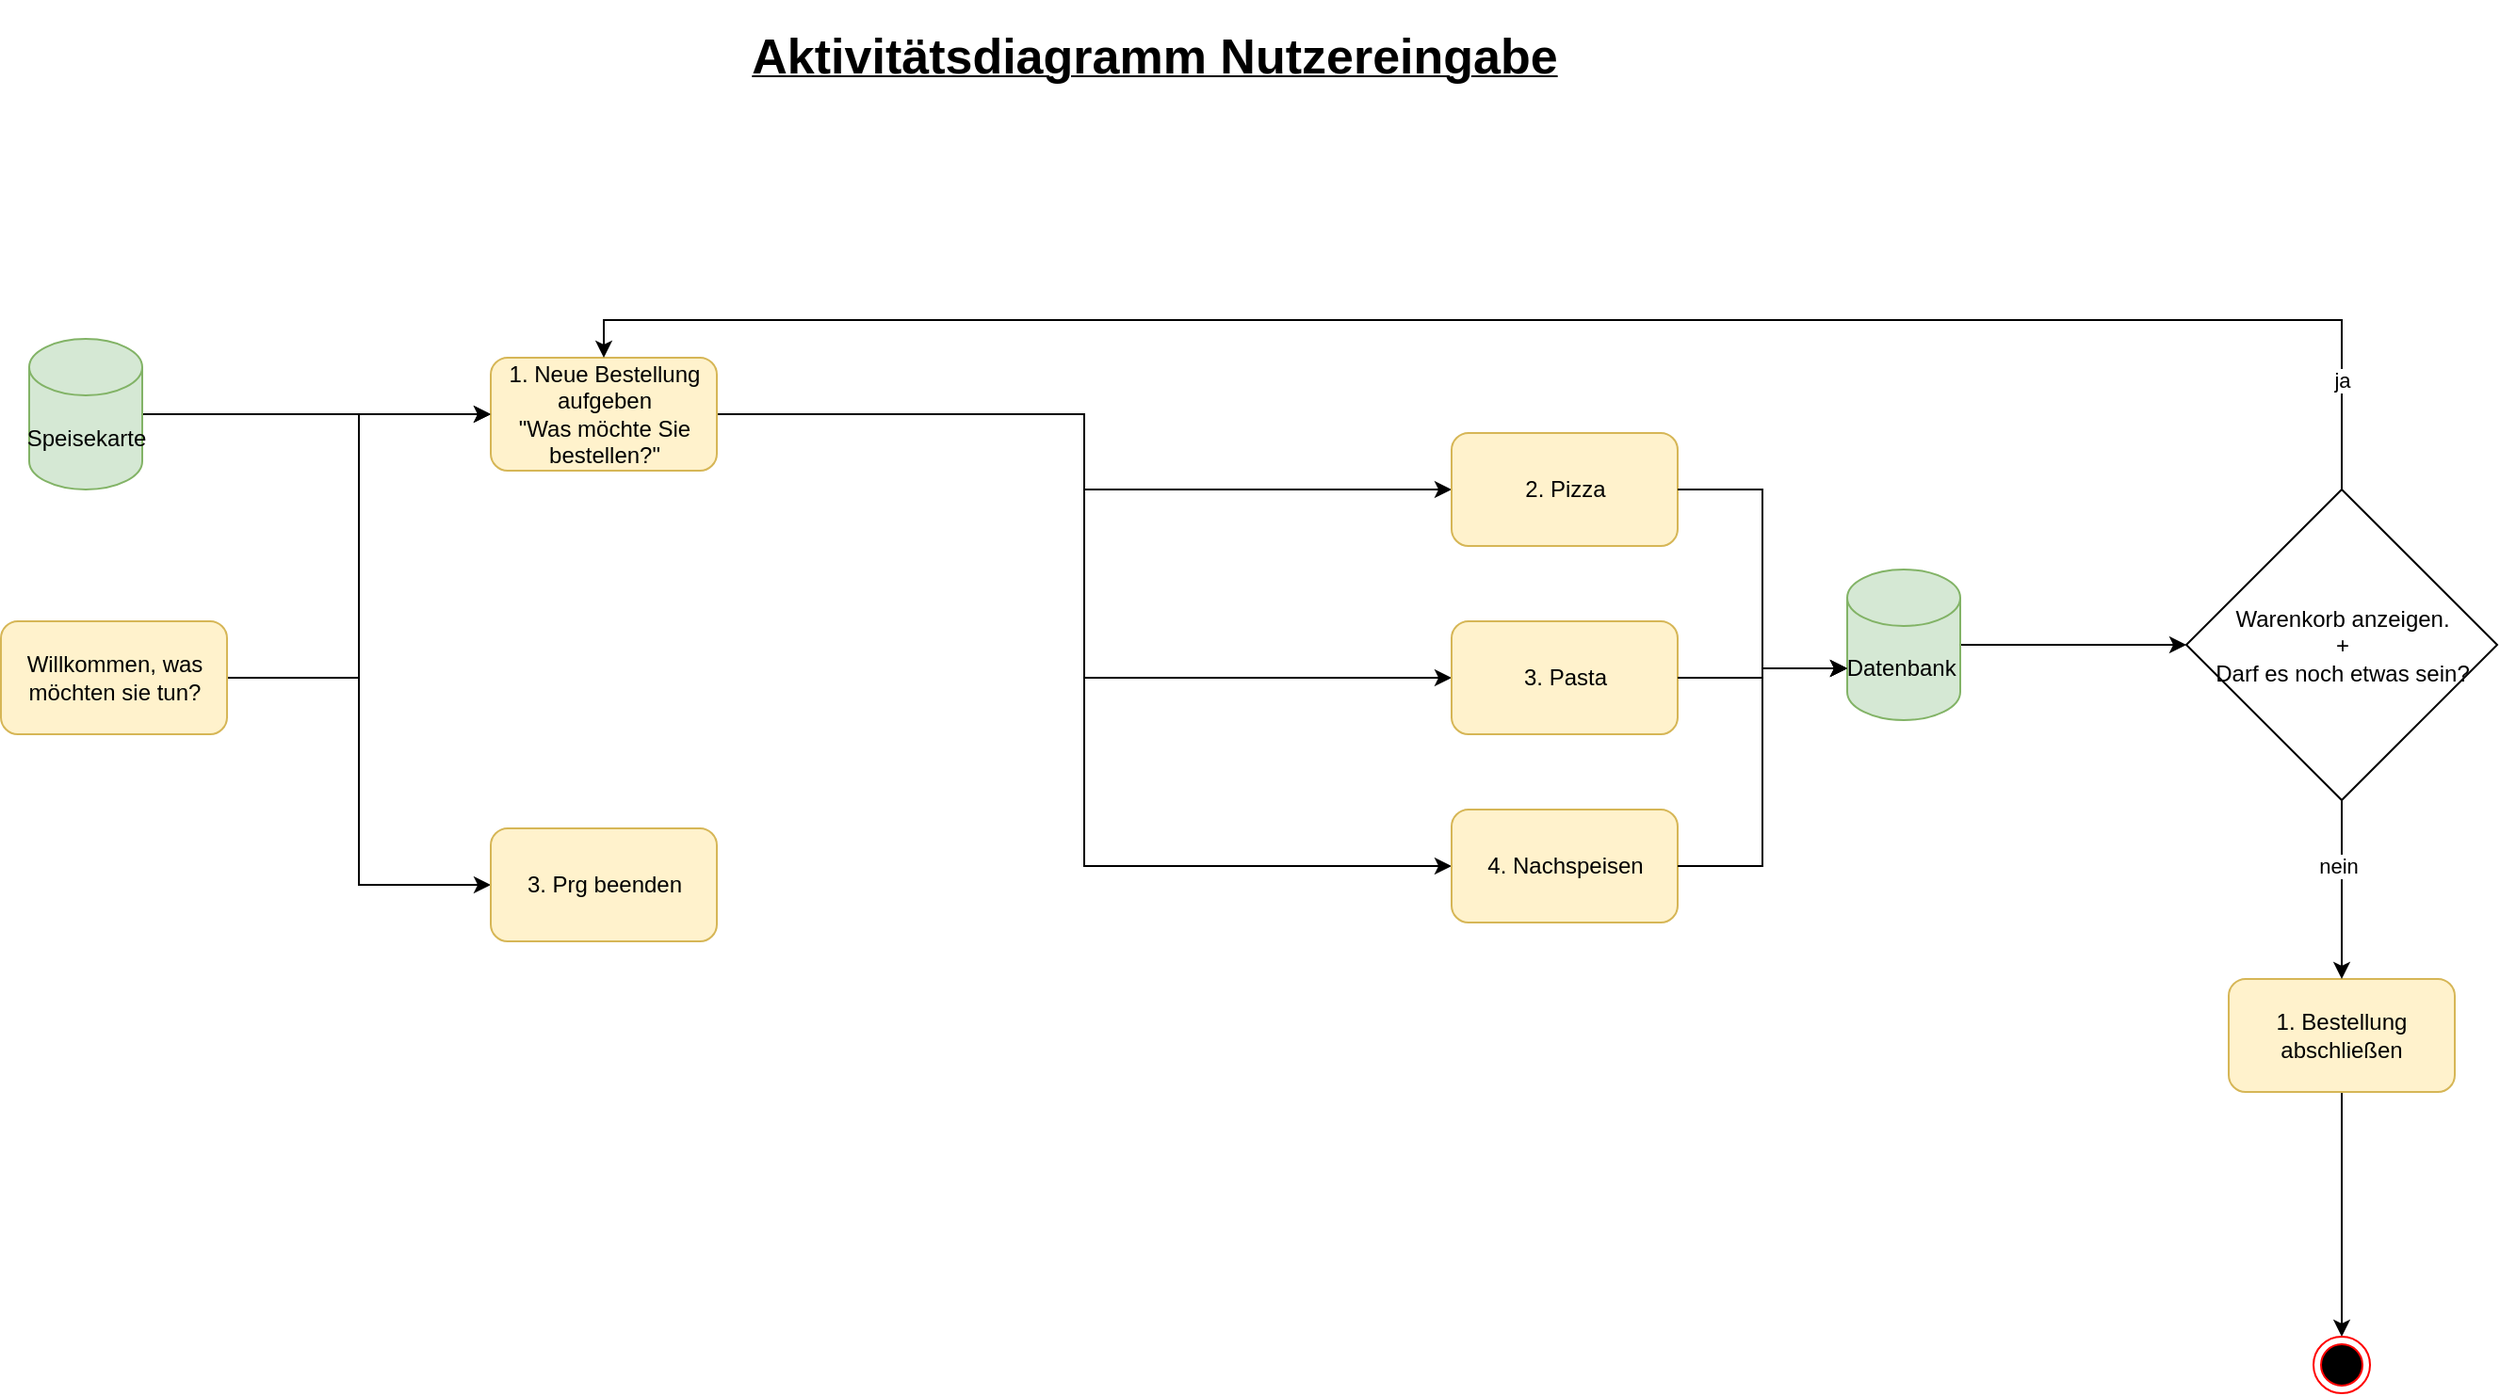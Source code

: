 <mxfile version="22.1.2" type="device">
  <diagram name="Seite-1" id="Lo4qNJfkyq7A0vSaPoNX">
    <mxGraphModel dx="3343" dy="105" grid="1" gridSize="10" guides="1" tooltips="1" connect="1" arrows="1" fold="1" page="1" pageScale="1" pageWidth="827" pageHeight="1169" math="0" shadow="0">
      <root>
        <mxCell id="0" />
        <mxCell id="1" parent="0" />
        <mxCell id="Tk_EQ-81ttlezGoQ4oy1-1" style="edgeStyle=orthogonalEdgeStyle;rounded=0;orthogonalLoop=1;jettySize=auto;html=1;entryX=0;entryY=0.5;entryDx=0;entryDy=0;" edge="1" parent="1" source="Tk_EQ-81ttlezGoQ4oy1-3" target="Tk_EQ-81ttlezGoQ4oy1-8">
          <mxGeometry relative="1" as="geometry" />
        </mxCell>
        <mxCell id="Tk_EQ-81ttlezGoQ4oy1-2" style="edgeStyle=orthogonalEdgeStyle;rounded=0;orthogonalLoop=1;jettySize=auto;html=1;entryX=0;entryY=0.5;entryDx=0;entryDy=0;" edge="1" parent="1" source="Tk_EQ-81ttlezGoQ4oy1-3" target="Tk_EQ-81ttlezGoQ4oy1-7">
          <mxGeometry relative="1" as="geometry" />
        </mxCell>
        <mxCell id="Tk_EQ-81ttlezGoQ4oy1-3" value="Willkommen, was möchten sie tun?" style="rounded=1;whiteSpace=wrap;html=1;fillColor=#fff2cc;strokeColor=#d6b656;" vertex="1" parent="1">
          <mxGeometry x="-1297.5" y="1540" width="120" height="60" as="geometry" />
        </mxCell>
        <mxCell id="Tk_EQ-81ttlezGoQ4oy1-4" style="edgeStyle=orthogonalEdgeStyle;rounded=0;orthogonalLoop=1;jettySize=auto;html=1;entryX=0;entryY=0.5;entryDx=0;entryDy=0;" edge="1" parent="1" source="Tk_EQ-81ttlezGoQ4oy1-7" target="Tk_EQ-81ttlezGoQ4oy1-14">
          <mxGeometry relative="1" as="geometry" />
        </mxCell>
        <mxCell id="Tk_EQ-81ttlezGoQ4oy1-5" style="edgeStyle=orthogonalEdgeStyle;rounded=0;orthogonalLoop=1;jettySize=auto;html=1;entryX=0;entryY=0.5;entryDx=0;entryDy=0;" edge="1" parent="1" source="Tk_EQ-81ttlezGoQ4oy1-7" target="Tk_EQ-81ttlezGoQ4oy1-15">
          <mxGeometry relative="1" as="geometry" />
        </mxCell>
        <mxCell id="Tk_EQ-81ttlezGoQ4oy1-6" style="edgeStyle=orthogonalEdgeStyle;rounded=0;orthogonalLoop=1;jettySize=auto;html=1;entryX=0;entryY=0.5;entryDx=0;entryDy=0;" edge="1" parent="1" source="Tk_EQ-81ttlezGoQ4oy1-7" target="Tk_EQ-81ttlezGoQ4oy1-13">
          <mxGeometry relative="1" as="geometry" />
        </mxCell>
        <mxCell id="Tk_EQ-81ttlezGoQ4oy1-7" value="1. Neue Bestellung aufgeben&lt;br&gt;&quot;Was möchte Sie bestellen?&quot;" style="rounded=1;whiteSpace=wrap;html=1;fillColor=#fff2cc;strokeColor=#d6b656;" vertex="1" parent="1">
          <mxGeometry x="-1037.5" y="1400" width="120" height="60" as="geometry" />
        </mxCell>
        <mxCell id="Tk_EQ-81ttlezGoQ4oy1-8" value="3. Prg beenden" style="rounded=1;whiteSpace=wrap;html=1;fillColor=#fff2cc;strokeColor=#d6b656;" vertex="1" parent="1">
          <mxGeometry x="-1037.5" y="1650" width="120" height="60" as="geometry" />
        </mxCell>
        <mxCell id="Tk_EQ-81ttlezGoQ4oy1-9" style="edgeStyle=orthogonalEdgeStyle;rounded=0;orthogonalLoop=1;jettySize=auto;html=1;entryX=0.5;entryY=0;entryDx=0;entryDy=0;" edge="1" parent="1" source="Tk_EQ-81ttlezGoQ4oy1-10" target="Tk_EQ-81ttlezGoQ4oy1-23">
          <mxGeometry relative="1" as="geometry" />
        </mxCell>
        <mxCell id="Tk_EQ-81ttlezGoQ4oy1-10" value="1. Bestellung abschließen" style="rounded=1;whiteSpace=wrap;html=1;fillColor=#fff2cc;strokeColor=#d6b656;" vertex="1" parent="1">
          <mxGeometry x="-115" y="1730" width="120" height="60" as="geometry" />
        </mxCell>
        <mxCell id="Tk_EQ-81ttlezGoQ4oy1-11" style="edgeStyle=orthogonalEdgeStyle;rounded=0;orthogonalLoop=1;jettySize=auto;html=1;entryX=0;entryY=0.5;entryDx=0;entryDy=0;" edge="1" parent="1" source="Tk_EQ-81ttlezGoQ4oy1-12" target="Tk_EQ-81ttlezGoQ4oy1-7">
          <mxGeometry relative="1" as="geometry" />
        </mxCell>
        <mxCell id="Tk_EQ-81ttlezGoQ4oy1-12" value="Speisekarte" style="shape=cylinder3;whiteSpace=wrap;html=1;boundedLbl=1;backgroundOutline=1;size=15;fillColor=#d5e8d4;strokeColor=#82b366;" vertex="1" parent="1">
          <mxGeometry x="-1282.5" y="1390" width="60" height="80" as="geometry" />
        </mxCell>
        <mxCell id="Tk_EQ-81ttlezGoQ4oy1-13" value="2. Pizza" style="rounded=1;whiteSpace=wrap;html=1;fillColor=#fff2cc;strokeColor=#d6b656;" vertex="1" parent="1">
          <mxGeometry x="-527.5" y="1440" width="120" height="60" as="geometry" />
        </mxCell>
        <mxCell id="Tk_EQ-81ttlezGoQ4oy1-14" value="3. Pasta" style="rounded=1;whiteSpace=wrap;html=1;fillColor=#fff2cc;strokeColor=#d6b656;" vertex="1" parent="1">
          <mxGeometry x="-527.5" y="1540" width="120" height="60" as="geometry" />
        </mxCell>
        <mxCell id="Tk_EQ-81ttlezGoQ4oy1-15" value="4. Nachspeisen" style="rounded=1;whiteSpace=wrap;html=1;fillColor=#fff2cc;strokeColor=#d6b656;" vertex="1" parent="1">
          <mxGeometry x="-527.5" y="1640" width="120" height="60" as="geometry" />
        </mxCell>
        <mxCell id="Tk_EQ-81ttlezGoQ4oy1-16" style="edgeStyle=orthogonalEdgeStyle;rounded=0;orthogonalLoop=1;jettySize=auto;html=1;" edge="1" parent="1" source="Tk_EQ-81ttlezGoQ4oy1-17" target="Tk_EQ-81ttlezGoQ4oy1-22">
          <mxGeometry relative="1" as="geometry" />
        </mxCell>
        <mxCell id="Tk_EQ-81ttlezGoQ4oy1-17" value="Datenbank&amp;nbsp;" style="shape=cylinder3;whiteSpace=wrap;html=1;boundedLbl=1;backgroundOutline=1;size=15;fillColor=#d5e8d4;strokeColor=#82b366;" vertex="1" parent="1">
          <mxGeometry x="-317.5" y="1512.5" width="60" height="80" as="geometry" />
        </mxCell>
        <mxCell id="Tk_EQ-81ttlezGoQ4oy1-18" style="edgeStyle=orthogonalEdgeStyle;rounded=0;orthogonalLoop=1;jettySize=auto;html=1;entryX=0.5;entryY=0;entryDx=0;entryDy=0;" edge="1" parent="1" source="Tk_EQ-81ttlezGoQ4oy1-22" target="Tk_EQ-81ttlezGoQ4oy1-10">
          <mxGeometry relative="1" as="geometry" />
        </mxCell>
        <mxCell id="Tk_EQ-81ttlezGoQ4oy1-19" value="nein" style="edgeLabel;html=1;align=center;verticalAlign=middle;resizable=0;points=[];" vertex="1" connectable="0" parent="Tk_EQ-81ttlezGoQ4oy1-18">
          <mxGeometry x="-0.268" y="-2" relative="1" as="geometry">
            <mxPoint as="offset" />
          </mxGeometry>
        </mxCell>
        <mxCell id="Tk_EQ-81ttlezGoQ4oy1-20" style="edgeStyle=orthogonalEdgeStyle;rounded=0;orthogonalLoop=1;jettySize=auto;html=1;entryX=0.5;entryY=0;entryDx=0;entryDy=0;" edge="1" parent="1" source="Tk_EQ-81ttlezGoQ4oy1-22" target="Tk_EQ-81ttlezGoQ4oy1-7">
          <mxGeometry relative="1" as="geometry">
            <Array as="points">
              <mxPoint x="-54.5" y="1380" />
              <mxPoint x="-977.5" y="1380" />
            </Array>
          </mxGeometry>
        </mxCell>
        <mxCell id="Tk_EQ-81ttlezGoQ4oy1-21" value="ja" style="edgeLabel;html=1;align=center;verticalAlign=middle;resizable=0;points=[];" vertex="1" connectable="0" parent="Tk_EQ-81ttlezGoQ4oy1-20">
          <mxGeometry x="-0.887" relative="1" as="geometry">
            <mxPoint as="offset" />
          </mxGeometry>
        </mxCell>
        <mxCell id="Tk_EQ-81ttlezGoQ4oy1-22" value="Warenkorb anzeigen.&lt;br&gt;+&lt;br&gt;Darf es noch etwas sein?" style="rhombus;whiteSpace=wrap;html=1;" vertex="1" parent="1">
          <mxGeometry x="-137.5" y="1470" width="165" height="165" as="geometry" />
        </mxCell>
        <mxCell id="Tk_EQ-81ttlezGoQ4oy1-23" value="" style="ellipse;html=1;shape=endState;fillColor=#000000;strokeColor=#ff0000;" vertex="1" parent="1">
          <mxGeometry x="-70" y="1920" width="30" height="30" as="geometry" />
        </mxCell>
        <mxCell id="Tk_EQ-81ttlezGoQ4oy1-24" style="edgeStyle=orthogonalEdgeStyle;rounded=0;orthogonalLoop=1;jettySize=auto;html=1;entryX=0;entryY=0;entryDx=0;entryDy=52.5;entryPerimeter=0;" edge="1" parent="1" source="Tk_EQ-81ttlezGoQ4oy1-13" target="Tk_EQ-81ttlezGoQ4oy1-17">
          <mxGeometry relative="1" as="geometry" />
        </mxCell>
        <mxCell id="Tk_EQ-81ttlezGoQ4oy1-25" style="edgeStyle=orthogonalEdgeStyle;rounded=0;orthogonalLoop=1;jettySize=auto;html=1;entryX=0;entryY=0;entryDx=0;entryDy=52.5;entryPerimeter=0;" edge="1" parent="1" source="Tk_EQ-81ttlezGoQ4oy1-14" target="Tk_EQ-81ttlezGoQ4oy1-17">
          <mxGeometry relative="1" as="geometry" />
        </mxCell>
        <mxCell id="Tk_EQ-81ttlezGoQ4oy1-26" style="edgeStyle=orthogonalEdgeStyle;rounded=0;orthogonalLoop=1;jettySize=auto;html=1;entryX=0;entryY=0;entryDx=0;entryDy=52.5;entryPerimeter=0;" edge="1" parent="1" source="Tk_EQ-81ttlezGoQ4oy1-15" target="Tk_EQ-81ttlezGoQ4oy1-17">
          <mxGeometry relative="1" as="geometry" />
        </mxCell>
        <mxCell id="Tk_EQ-81ttlezGoQ4oy1-27" value="&lt;span style=&quot;font-size: 26px;&quot;&gt;Aktivitätsdiagramm Nutzereingabe&lt;/span&gt;" style="text;html=1;strokeColor=none;fillColor=none;align=center;verticalAlign=middle;whiteSpace=wrap;rounded=0;fontSize=11;fontFamily=Helvetica;fontColor=default;fontStyle=5" vertex="1" parent="1">
          <mxGeometry x="-940" y="1210" width="510" height="60" as="geometry" />
        </mxCell>
      </root>
    </mxGraphModel>
  </diagram>
</mxfile>
